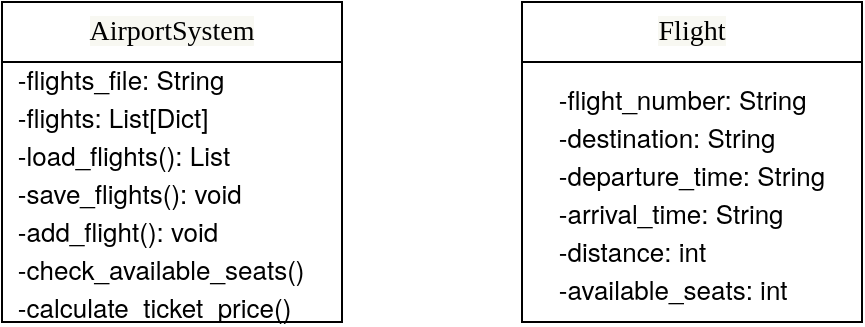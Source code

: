 <mxfile version="20.3.0" type="device"><diagram id="TtVhpPBIsO50yLBaNffk" name="Страница 1"><mxGraphModel dx="946" dy="615" grid="1" gridSize="10" guides="1" tooltips="1" connect="1" arrows="1" fold="1" page="1" pageScale="1" pageWidth="827" pageHeight="1169" math="0" shadow="0"><root><mxCell id="0"/><mxCell id="1" parent="0"/><mxCell id="gwdtZq15FGw7gAr5zOgT-1" value="&lt;span style=&quot;font-size: 14px; text-align: left; background-color: rgb(248, 248, 242);&quot;&gt; AirportSystem &lt;/span&gt;" style="rounded=0;whiteSpace=wrap;html=1;fontFamily=Times New Roman;" vertex="1" parent="1"><mxGeometry x="160" y="80" width="170" height="30" as="geometry"/></mxCell><mxCell id="gwdtZq15FGw7gAr5zOgT-2" value="&lt;p style=&quot;text-align: justify; margin: 0px; font-variant-numeric: normal; font-variant-east-asian: normal; font-stretch: normal; line-height: normal; font-family: &amp;quot;Helvetica Neue&amp;quot;; font-size: 13px;&quot; class=&quot;p1&quot;&gt;&lt;font style=&quot;font-size: 13px;&quot;&gt;-flights_file: String&lt;span style=&quot;&quot; class=&quot;Apple-converted-space&quot;&gt;&amp;nbsp; &lt;/span&gt;&lt;span style=&quot;&quot; class=&quot;Apple-converted-space&quot;&gt;&amp;nbsp; &amp;nbsp; &amp;nbsp;&amp;nbsp;&lt;/span&gt;&lt;/font&gt;&lt;/p&gt;&lt;p style=&quot;text-align: justify; margin: 0px; font-variant-numeric: normal; font-variant-east-asian: normal; font-stretch: normal; line-height: normal; font-family: &amp;quot;Helvetica Neue&amp;quot;; font-size: 13px;&quot; class=&quot;p1&quot;&gt;&lt;font style=&quot;font-size: 13px;&quot;&gt;-flights: List[Dict] &lt;span class=&quot;Apple-converted-space&quot;&gt;&amp;nbsp; &lt;/span&gt;&lt;span class=&quot;Apple-converted-space&quot;&gt;&amp;nbsp; &amp;nbsp; &amp;nbsp; &amp;nbsp;&lt;/span&gt;&lt;/font&gt;&lt;/p&gt;&lt;p style=&quot;text-align: justify; margin: 0px; font-variant-numeric: normal; font-variant-east-asian: normal; font-stretch: normal; line-height: normal; font-family: &amp;quot;Helvetica Neue&amp;quot;; font-size: 13px;&quot; class=&quot;p1&quot;&gt;&lt;font style=&quot;font-size: 13px;&quot;&gt;-load_flights(): List&lt;span class=&quot;Apple-converted-space&quot;&gt;&amp;nbsp; &lt;/span&gt;&lt;span class=&quot;Apple-converted-space&quot;&gt;&amp;nbsp; &amp;nbsp; &amp;nbsp;&lt;/span&gt;&lt;/font&gt;&lt;/p&gt;&lt;p style=&quot;text-align: justify; margin: 0px; font-variant-numeric: normal; font-variant-east-asian: normal; font-stretch: normal; line-height: normal; font-family: &amp;quot;Helvetica Neue&amp;quot;; font-size: 13px;&quot; class=&quot;p1&quot;&gt;&lt;font style=&quot;font-size: 13px;&quot;&gt;-save_flights(): void&lt;span class=&quot;Apple-converted-space&quot;&gt;&amp;nbsp;&amp;nbsp;&lt;/span&gt;&lt;/font&gt;&lt;/p&gt;&lt;p style=&quot;text-align: justify; margin: 0px; font-variant-numeric: normal; font-variant-east-asian: normal; font-stretch: normal; line-height: normal; font-family: &amp;quot;Helvetica Neue&amp;quot;; font-size: 13px;&quot; class=&quot;p1&quot;&gt;&lt;font style=&quot;font-size: 13px;&quot;&gt;-add_flight(): void&lt;span class=&quot;Apple-converted-space&quot;&gt;&amp;nbsp;&lt;/span&gt;&lt;/font&gt;&lt;/p&gt;&lt;p style=&quot;text-align: justify; margin: 0px; font-variant-numeric: normal; font-variant-east-asian: normal; font-stretch: normal; line-height: normal; font-family: &amp;quot;Helvetica Neue&amp;quot;; font-size: 13px;&quot; class=&quot;p1&quot;&gt;&lt;font style=&quot;font-size: 13px;&quot;&gt;-check_available_seats()&lt;span class=&quot;Apple-converted-space&quot;&gt;&amp;nbsp; &amp;nbsp;&lt;/span&gt;&lt;/font&gt;&lt;/p&gt;&lt;p style=&quot;text-align: justify; margin: 0px; font-variant-numeric: normal; font-variant-east-asian: normal; font-stretch: normal; line-height: normal; font-family: &amp;quot;Helvetica Neue&amp;quot;; font-size: 13px;&quot; class=&quot;p1&quot;&gt;&lt;font style=&quot;font-size: 13px;&quot;&gt;-calculate_ticket_price()&lt;/font&gt;&lt;/p&gt;" style="rounded=0;whiteSpace=wrap;html=1;fontFamily=Times New Roman;align=center;" vertex="1" parent="1"><mxGeometry x="160" y="110" width="170" height="130" as="geometry"/></mxCell><mxCell id="gwdtZq15FGw7gAr5zOgT-3" value="&lt;div style=&quot;text-align: left;&quot;&gt;&lt;span style=&quot;font-size: 14px; background-color: rgb(248, 248, 242);&quot;&gt;Flight&lt;/span&gt;&lt;/div&gt;" style="rounded=0;whiteSpace=wrap;html=1;fontFamily=Times New Roman;" vertex="1" parent="1"><mxGeometry x="420" y="80" width="170" height="30" as="geometry"/></mxCell><mxCell id="gwdtZq15FGw7gAr5zOgT-4" value="&lt;p style=&quot;text-align: justify; margin: 0px; font-variant-numeric: normal; font-variant-east-asian: normal; font-stretch: normal; font-size: 13px; line-height: normal; font-family: &amp;quot;Helvetica Neue&amp;quot;;&quot; class=&quot;p1&quot;&gt;-flight_number: String&lt;span class=&quot;Apple-converted-space&quot;&gt;&amp;nbsp;&lt;/span&gt;&lt;/p&gt;&lt;p style=&quot;text-align: justify; margin: 0px; font-variant-numeric: normal; font-variant-east-asian: normal; font-stretch: normal; font-size: 13px; line-height: normal; font-family: &amp;quot;Helvetica Neue&amp;quot;;&quot; class=&quot;p1&quot;&gt;-destination: String &lt;span class=&quot;Apple-converted-space&quot;&gt;&amp;nbsp;&lt;/span&gt;&lt;/p&gt;&lt;p style=&quot;text-align: justify; margin: 0px; font-variant-numeric: normal; font-variant-east-asian: normal; font-stretch: normal; font-size: 13px; line-height: normal; font-family: &amp;quot;Helvetica Neue&amp;quot;;&quot; class=&quot;p1&quot;&gt;-departure_time: String&lt;/p&gt;&lt;p style=&quot;text-align: justify; margin: 0px; font-variant-numeric: normal; font-variant-east-asian: normal; font-stretch: normal; font-size: 13px; line-height: normal; font-family: &amp;quot;Helvetica Neue&amp;quot;;&quot; class=&quot;p1&quot;&gt;-arrival_time: String&lt;span class=&quot;Apple-converted-space&quot;&gt;&amp;nbsp;&lt;/span&gt;&lt;/p&gt;&lt;p style=&quot;text-align: justify; margin: 0px; font-variant-numeric: normal; font-variant-east-asian: normal; font-stretch: normal; font-size: 13px; line-height: normal; font-family: &amp;quot;Helvetica Neue&amp;quot;;&quot; class=&quot;p1&quot;&gt;-distance: int&lt;/p&gt;&lt;p style=&quot;text-align: justify; margin: 0px; font-variant-numeric: normal; font-variant-east-asian: normal; font-stretch: normal; font-size: 13px; line-height: normal; font-family: &amp;quot;Helvetica Neue&amp;quot;;&quot; class=&quot;p1&quot;&gt;-available_seats: int&lt;span class=&quot;Apple-converted-space&quot;&gt;&amp;nbsp;&lt;/span&gt;&lt;/p&gt;" style="rounded=0;whiteSpace=wrap;html=1;fontFamily=Times New Roman;align=center;" vertex="1" parent="1"><mxGeometry x="420" y="110" width="170" height="130" as="geometry"/></mxCell></root></mxGraphModel></diagram></mxfile>